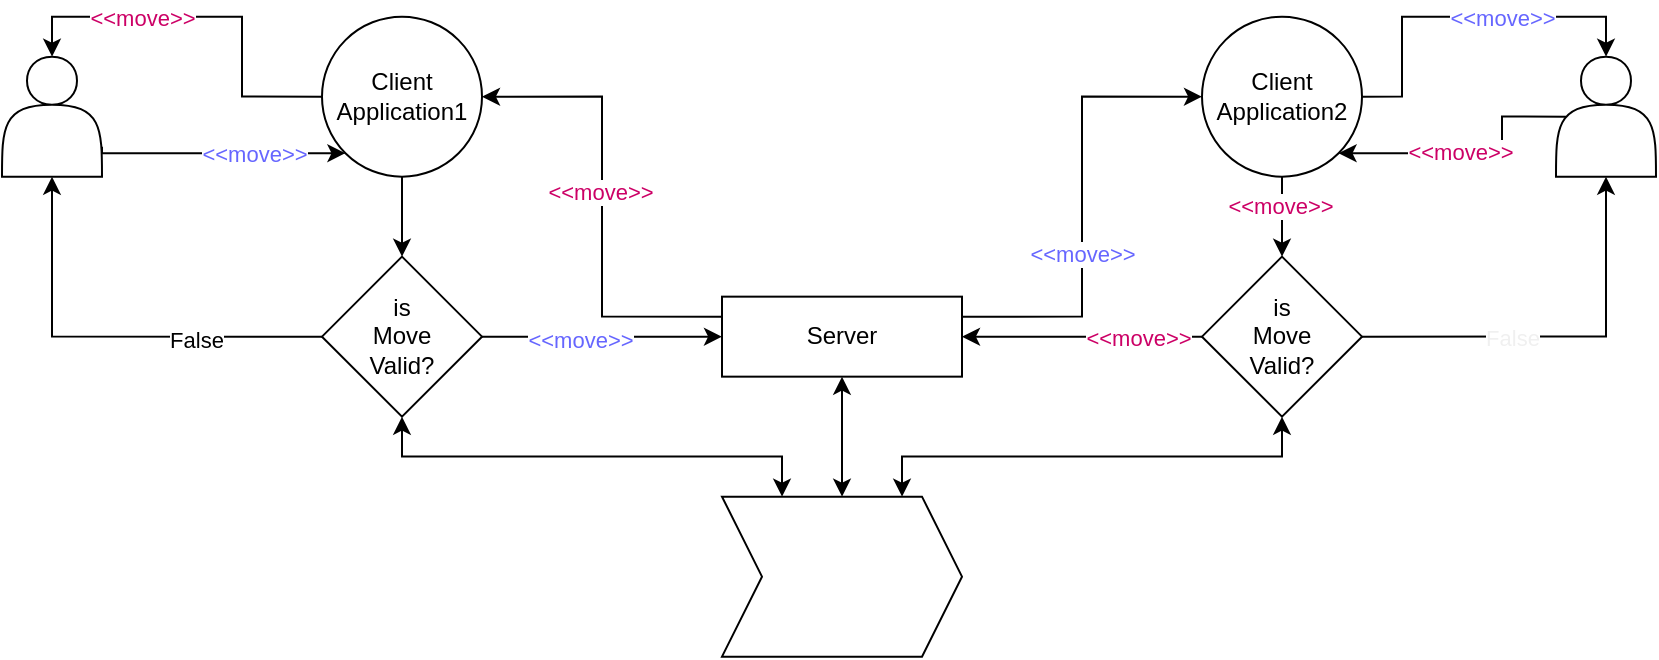 <mxfile version="20.7.4" type="device"><diagram id="C5RBs43oDa-KdzZeNtuy" name="Page-1"><mxGraphModel dx="1628" dy="779" grid="1" gridSize="10" guides="1" tooltips="1" connect="1" arrows="1" fold="1" page="0" pageScale="1" pageWidth="827" pageHeight="1169" math="0" shadow="0"><root><mxCell id="WIyWlLk6GJQsqaUBKTNV-0"/><mxCell id="WIyWlLk6GJQsqaUBKTNV-1" parent="WIyWlLk6GJQsqaUBKTNV-0"/><mxCell id="rPQvfA0RVB0U6vaziexz-10" style="edgeStyle=orthogonalEdgeStyle;rounded=0;orthogonalLoop=1;jettySize=auto;html=1;exitX=1;exitY=0.75;exitDx=0;exitDy=0;entryX=0;entryY=1;entryDx=0;entryDy=0;" edge="1" parent="WIyWlLk6GJQsqaUBKTNV-1" source="rPQvfA0RVB0U6vaziexz-5" target="rPQvfA0RVB0U6vaziexz-8"><mxGeometry relative="1" as="geometry"><Array as="points"><mxPoint x="50" y="78.33"/></Array></mxGeometry></mxCell><mxCell id="rPQvfA0RVB0U6vaziexz-11" value="&lt;font color=&quot;#6666ff&quot;&gt;&amp;lt;&amp;lt;move&amp;gt;&amp;gt;&lt;/font&gt;" style="edgeLabel;html=1;align=center;verticalAlign=middle;resizable=0;points=[];" vertex="1" connectable="0" parent="rPQvfA0RVB0U6vaziexz-10"><mxGeometry x="0.129" y="-2" relative="1" as="geometry"><mxPoint x="9" y="-2" as="offset"/></mxGeometry></mxCell><mxCell id="rPQvfA0RVB0U6vaziexz-5" value="" style="shape=actor;whiteSpace=wrap;html=1;" vertex="1" parent="WIyWlLk6GJQsqaUBKTNV-1"><mxGeometry y="30.33" width="50" height="60" as="geometry"/></mxCell><mxCell id="rPQvfA0RVB0U6vaziexz-13" style="edgeStyle=orthogonalEdgeStyle;rounded=0;orthogonalLoop=1;jettySize=auto;html=1;exitX=0.5;exitY=1;exitDx=0;exitDy=0;entryX=0.5;entryY=0;entryDx=0;entryDy=0;" edge="1" parent="WIyWlLk6GJQsqaUBKTNV-1" source="rPQvfA0RVB0U6vaziexz-8" target="rPQvfA0RVB0U6vaziexz-12"><mxGeometry relative="1" as="geometry"/></mxCell><mxCell id="rPQvfA0RVB0U6vaziexz-42" style="edgeStyle=orthogonalEdgeStyle;rounded=0;orthogonalLoop=1;jettySize=auto;html=1;exitX=0;exitY=0.5;exitDx=0;exitDy=0;entryX=0.5;entryY=0;entryDx=0;entryDy=0;fontColor=#CC0066;" edge="1" parent="WIyWlLk6GJQsqaUBKTNV-1" source="rPQvfA0RVB0U6vaziexz-8" target="rPQvfA0RVB0U6vaziexz-5"><mxGeometry relative="1" as="geometry"><Array as="points"><mxPoint x="120" y="50.33"/><mxPoint x="120" y="10.33"/><mxPoint x="25" y="10.33"/></Array></mxGeometry></mxCell><mxCell id="rPQvfA0RVB0U6vaziexz-43" value="&amp;lt;&amp;lt;move&amp;gt;&amp;gt;" style="edgeLabel;html=1;align=center;verticalAlign=middle;resizable=0;points=[];fontColor=#CC0066;" vertex="1" connectable="0" parent="rPQvfA0RVB0U6vaziexz-42"><mxGeometry x="0.198" y="1" relative="1" as="geometry"><mxPoint x="-13" y="-1" as="offset"/></mxGeometry></mxCell><mxCell id="rPQvfA0RVB0U6vaziexz-8" value="Client Application1" style="ellipse;whiteSpace=wrap;html=1;" vertex="1" parent="WIyWlLk6GJQsqaUBKTNV-1"><mxGeometry x="160" y="10.33" width="80" height="80" as="geometry"/></mxCell><mxCell id="rPQvfA0RVB0U6vaziexz-14" style="edgeStyle=orthogonalEdgeStyle;rounded=0;orthogonalLoop=1;jettySize=auto;html=1;exitX=0;exitY=0.5;exitDx=0;exitDy=0;entryX=0.5;entryY=1;entryDx=0;entryDy=0;" edge="1" parent="WIyWlLk6GJQsqaUBKTNV-1" source="rPQvfA0RVB0U6vaziexz-12" target="rPQvfA0RVB0U6vaziexz-5"><mxGeometry relative="1" as="geometry"/></mxCell><mxCell id="rPQvfA0RVB0U6vaziexz-15" value="False" style="edgeLabel;html=1;align=center;verticalAlign=middle;resizable=0;points=[];" vertex="1" connectable="0" parent="rPQvfA0RVB0U6vaziexz-14"><mxGeometry x="-0.411" y="1" relative="1" as="geometry"><mxPoint as="offset"/></mxGeometry></mxCell><mxCell id="rPQvfA0RVB0U6vaziexz-18" style="edgeStyle=orthogonalEdgeStyle;rounded=0;orthogonalLoop=1;jettySize=auto;html=1;exitX=1;exitY=0.5;exitDx=0;exitDy=0;entryX=0;entryY=0.5;entryDx=0;entryDy=0;" edge="1" parent="WIyWlLk6GJQsqaUBKTNV-1" source="rPQvfA0RVB0U6vaziexz-12" target="rPQvfA0RVB0U6vaziexz-17"><mxGeometry relative="1" as="geometry"/></mxCell><mxCell id="rPQvfA0RVB0U6vaziexz-19" value="&lt;span style=&quot;color: rgb(102, 102, 255);&quot;&gt;&amp;lt;&amp;lt;move&amp;gt;&amp;gt;&lt;/span&gt;" style="edgeLabel;html=1;align=center;verticalAlign=middle;resizable=0;points=[];" vertex="1" connectable="0" parent="rPQvfA0RVB0U6vaziexz-18"><mxGeometry x="-0.181" y="-1" relative="1" as="geometry"><mxPoint as="offset"/></mxGeometry></mxCell><mxCell id="rPQvfA0RVB0U6vaziexz-49" style="edgeStyle=orthogonalEdgeStyle;rounded=0;orthogonalLoop=1;jettySize=auto;html=1;exitX=0.5;exitY=1;exitDx=0;exitDy=0;entryX=0.25;entryY=0;entryDx=0;entryDy=0;fontColor=#FFFFFF;startArrow=classic;startFill=1;" edge="1" parent="WIyWlLk6GJQsqaUBKTNV-1" source="rPQvfA0RVB0U6vaziexz-12" target="rPQvfA0RVB0U6vaziexz-48"><mxGeometry relative="1" as="geometry"/></mxCell><mxCell id="rPQvfA0RVB0U6vaziexz-12" value="is&lt;br&gt;Move&lt;br&gt;Valid?" style="rhombus;whiteSpace=wrap;html=1;" vertex="1" parent="WIyWlLk6GJQsqaUBKTNV-1"><mxGeometry x="160" y="130.33" width="80" height="80" as="geometry"/></mxCell><mxCell id="rPQvfA0RVB0U6vaziexz-21" style="edgeStyle=orthogonalEdgeStyle;rounded=0;orthogonalLoop=1;jettySize=auto;html=1;exitX=1;exitY=0.25;exitDx=0;exitDy=0;entryX=0;entryY=0.5;entryDx=0;entryDy=0;" edge="1" parent="WIyWlLk6GJQsqaUBKTNV-1" source="rPQvfA0RVB0U6vaziexz-17" target="rPQvfA0RVB0U6vaziexz-20"><mxGeometry relative="1" as="geometry"/></mxCell><mxCell id="rPQvfA0RVB0U6vaziexz-22" value="&lt;font color=&quot;#6666ff&quot;&gt;&amp;lt;&amp;lt;move&amp;gt;&amp;gt;&lt;/font&gt;" style="edgeLabel;html=1;align=center;verticalAlign=middle;resizable=0;points=[];" vertex="1" connectable="0" parent="rPQvfA0RVB0U6vaziexz-21"><mxGeometry x="-0.199" relative="1" as="geometry"><mxPoint as="offset"/></mxGeometry></mxCell><mxCell id="rPQvfA0RVB0U6vaziexz-33" style="edgeStyle=orthogonalEdgeStyle;rounded=0;orthogonalLoop=1;jettySize=auto;html=1;exitX=0;exitY=0.25;exitDx=0;exitDy=0;entryX=1;entryY=0.5;entryDx=0;entryDy=0;fontColor=#CC0066;" edge="1" parent="WIyWlLk6GJQsqaUBKTNV-1" source="rPQvfA0RVB0U6vaziexz-17" target="rPQvfA0RVB0U6vaziexz-8"><mxGeometry relative="1" as="geometry"/></mxCell><mxCell id="rPQvfA0RVB0U6vaziexz-34" value="&amp;lt;&amp;lt;move&amp;gt;&amp;gt;" style="edgeLabel;html=1;align=center;verticalAlign=middle;resizable=0;points=[];fontColor=#CC0066;" vertex="1" connectable="0" parent="rPQvfA0RVB0U6vaziexz-33"><mxGeometry x="0.065" y="1" relative="1" as="geometry"><mxPoint as="offset"/></mxGeometry></mxCell><mxCell id="rPQvfA0RVB0U6vaziexz-51" style="edgeStyle=orthogonalEdgeStyle;rounded=0;orthogonalLoop=1;jettySize=auto;html=1;exitX=0.5;exitY=1;exitDx=0;exitDy=0;entryX=0.5;entryY=0;entryDx=0;entryDy=0;fontColor=#FFFFFF;startArrow=classic;startFill=1;" edge="1" parent="WIyWlLk6GJQsqaUBKTNV-1" source="rPQvfA0RVB0U6vaziexz-17" target="rPQvfA0RVB0U6vaziexz-48"><mxGeometry relative="1" as="geometry"/></mxCell><mxCell id="rPQvfA0RVB0U6vaziexz-17" value="Server" style="whiteSpace=wrap;html=1;" vertex="1" parent="WIyWlLk6GJQsqaUBKTNV-1"><mxGeometry x="360" y="150.33" width="120" height="40" as="geometry"/></mxCell><mxCell id="rPQvfA0RVB0U6vaziexz-24" style="edgeStyle=orthogonalEdgeStyle;rounded=0;orthogonalLoop=1;jettySize=auto;html=1;exitX=1;exitY=0.5;exitDx=0;exitDy=0;entryX=0.5;entryY=0;entryDx=0;entryDy=0;fontColor=#6666FF;" edge="1" parent="WIyWlLk6GJQsqaUBKTNV-1" source="rPQvfA0RVB0U6vaziexz-20" target="rPQvfA0RVB0U6vaziexz-23"><mxGeometry relative="1" as="geometry"><Array as="points"><mxPoint x="700" y="50.33"/><mxPoint x="700" y="10.33"/><mxPoint x="802" y="10.33"/></Array></mxGeometry></mxCell><mxCell id="rPQvfA0RVB0U6vaziexz-25" value="&amp;lt;&amp;lt;move&amp;gt;&amp;gt;" style="edgeLabel;html=1;align=center;verticalAlign=middle;resizable=0;points=[];fontColor=#6666FF;" vertex="1" connectable="0" parent="rPQvfA0RVB0U6vaziexz-24"><mxGeometry x="-0.363" y="-2" relative="1" as="geometry"><mxPoint x="48" y="-2" as="offset"/></mxGeometry></mxCell><mxCell id="rPQvfA0RVB0U6vaziexz-30" style="edgeStyle=orthogonalEdgeStyle;rounded=0;orthogonalLoop=1;jettySize=auto;html=1;exitX=0.5;exitY=1;exitDx=0;exitDy=0;entryX=0.5;entryY=0;entryDx=0;entryDy=0;fontColor=#CC0066;" edge="1" parent="WIyWlLk6GJQsqaUBKTNV-1" source="rPQvfA0RVB0U6vaziexz-20" target="rPQvfA0RVB0U6vaziexz-29"><mxGeometry relative="1" as="geometry"/></mxCell><mxCell id="rPQvfA0RVB0U6vaziexz-38" value="&amp;lt;&amp;lt;move&amp;gt;&amp;gt;" style="edgeLabel;html=1;align=center;verticalAlign=middle;resizable=0;points=[];fontColor=#CC0066;" vertex="1" connectable="0" parent="rPQvfA0RVB0U6vaziexz-30"><mxGeometry x="-0.298" y="-1" relative="1" as="geometry"><mxPoint as="offset"/></mxGeometry></mxCell><mxCell id="rPQvfA0RVB0U6vaziexz-20" value="Client Application2" style="ellipse;whiteSpace=wrap;html=1;" vertex="1" parent="WIyWlLk6GJQsqaUBKTNV-1"><mxGeometry x="600" y="10.33" width="80" height="80" as="geometry"/></mxCell><mxCell id="rPQvfA0RVB0U6vaziexz-26" style="edgeStyle=orthogonalEdgeStyle;rounded=0;orthogonalLoop=1;jettySize=auto;html=1;exitX=0.1;exitY=0.5;exitDx=0;exitDy=0;entryX=1;entryY=1;entryDx=0;entryDy=0;fontColor=#6666FF;exitPerimeter=0;" edge="1" parent="WIyWlLk6GJQsqaUBKTNV-1" source="rPQvfA0RVB0U6vaziexz-23" target="rPQvfA0RVB0U6vaziexz-20"><mxGeometry relative="1" as="geometry"><Array as="points"><mxPoint x="750" y="60.33"/><mxPoint x="750" y="78.33"/></Array></mxGeometry></mxCell><mxCell id="rPQvfA0RVB0U6vaziexz-27" value="&lt;font color=&quot;#cc0066&quot;&gt;&amp;lt;&amp;lt;move&amp;gt;&amp;gt;&lt;/font&gt;" style="edgeLabel;html=1;align=center;verticalAlign=middle;resizable=0;points=[];fontColor=#6666FF;" vertex="1" connectable="0" parent="rPQvfA0RVB0U6vaziexz-26"><mxGeometry x="0.094" y="-1" relative="1" as="geometry"><mxPoint as="offset"/></mxGeometry></mxCell><mxCell id="rPQvfA0RVB0U6vaziexz-23" value="" style="shape=actor;whiteSpace=wrap;html=1;" vertex="1" parent="WIyWlLk6GJQsqaUBKTNV-1"><mxGeometry x="777" y="30.33" width="50" height="60" as="geometry"/></mxCell><mxCell id="rPQvfA0RVB0U6vaziexz-31" style="edgeStyle=orthogonalEdgeStyle;rounded=0;orthogonalLoop=1;jettySize=auto;html=1;exitX=0;exitY=0.5;exitDx=0;exitDy=0;entryX=1;entryY=0.5;entryDx=0;entryDy=0;fontColor=#CC0066;" edge="1" parent="WIyWlLk6GJQsqaUBKTNV-1" source="rPQvfA0RVB0U6vaziexz-29" target="rPQvfA0RVB0U6vaziexz-17"><mxGeometry relative="1" as="geometry"><Array as="points"><mxPoint x="600" y="170.33"/></Array></mxGeometry></mxCell><mxCell id="rPQvfA0RVB0U6vaziexz-32" value="&amp;lt;&amp;lt;move&amp;gt;&amp;gt;" style="edgeLabel;html=1;align=center;verticalAlign=middle;resizable=0;points=[];fontColor=#CC0066;" vertex="1" connectable="0" parent="rPQvfA0RVB0U6vaziexz-31"><mxGeometry x="-0.46" relative="1" as="geometry"><mxPoint as="offset"/></mxGeometry></mxCell><mxCell id="rPQvfA0RVB0U6vaziexz-35" style="edgeStyle=orthogonalEdgeStyle;rounded=0;orthogonalLoop=1;jettySize=auto;html=1;exitX=1;exitY=0.5;exitDx=0;exitDy=0;entryX=0.5;entryY=1;entryDx=0;entryDy=0;fontColor=#CC0066;" edge="1" parent="WIyWlLk6GJQsqaUBKTNV-1" source="rPQvfA0RVB0U6vaziexz-29" target="rPQvfA0RVB0U6vaziexz-23"><mxGeometry relative="1" as="geometry"/></mxCell><mxCell id="rPQvfA0RVB0U6vaziexz-36" value="F" style="edgeLabel;html=1;align=center;verticalAlign=middle;resizable=0;points=[];fontColor=#CC0066;" vertex="1" connectable="0" parent="rPQvfA0RVB0U6vaziexz-35"><mxGeometry x="-0.303" y="-1" relative="1" as="geometry"><mxPoint as="offset"/></mxGeometry></mxCell><mxCell id="rPQvfA0RVB0U6vaziexz-37" value="&lt;span style=&quot;color: rgb(240, 240, 240);&quot;&gt;False&lt;/span&gt;" style="edgeLabel;html=1;align=center;verticalAlign=middle;resizable=0;points=[];fontColor=#CC0066;" vertex="1" connectable="0" parent="rPQvfA0RVB0U6vaziexz-35"><mxGeometry x="-0.26" relative="1" as="geometry"><mxPoint as="offset"/></mxGeometry></mxCell><mxCell id="rPQvfA0RVB0U6vaziexz-50" style="edgeStyle=orthogonalEdgeStyle;rounded=0;orthogonalLoop=1;jettySize=auto;html=1;exitX=0.5;exitY=1;exitDx=0;exitDy=0;entryX=0.75;entryY=0;entryDx=0;entryDy=0;fontColor=#FFFFFF;startArrow=classic;startFill=1;" edge="1" parent="WIyWlLk6GJQsqaUBKTNV-1" source="rPQvfA0RVB0U6vaziexz-29" target="rPQvfA0RVB0U6vaziexz-48"><mxGeometry relative="1" as="geometry"/></mxCell><mxCell id="rPQvfA0RVB0U6vaziexz-29" value="is&lt;br&gt;Move&lt;br&gt;Valid?" style="rhombus;whiteSpace=wrap;html=1;" vertex="1" parent="WIyWlLk6GJQsqaUBKTNV-1"><mxGeometry x="600" y="130.33" width="80" height="80" as="geometry"/></mxCell><mxCell id="rPQvfA0RVB0U6vaziexz-48" value="&lt;font color=&quot;#ffffff&quot;&gt;Chess Engine&lt;/font&gt;" style="shape=step;perimeter=stepPerimeter;whiteSpace=wrap;html=1;fixedSize=1;fontColor=#CC0066;" vertex="1" parent="WIyWlLk6GJQsqaUBKTNV-1"><mxGeometry x="360" y="250.33" width="120" height="80" as="geometry"/></mxCell></root></mxGraphModel></diagram></mxfile>